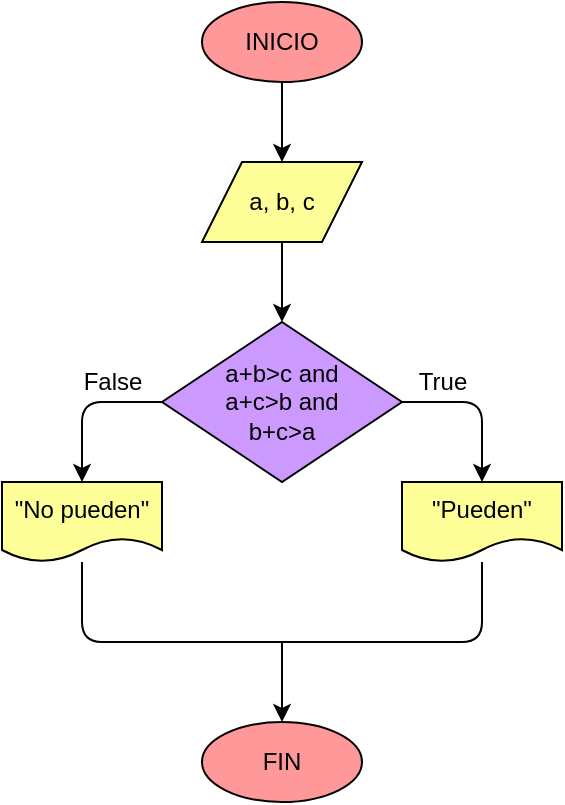 <mxfile>
    <diagram id="SmEmPrXpj5jUtM08VWoD" name="Página-1">
        <mxGraphModel dx="371" dy="295" grid="1" gridSize="10" guides="1" tooltips="1" connect="1" arrows="1" fold="1" page="1" pageScale="1" pageWidth="827" pageHeight="1169" math="0" shadow="0">
            <root>
                <mxCell id="0"/>
                <mxCell id="1" parent="0"/>
                <mxCell id="4" value="" style="edgeStyle=none;html=1;strokeColor=#000000;fontColor=#000000;" parent="1" source="2" target="3" edge="1">
                    <mxGeometry relative="1" as="geometry"/>
                </mxCell>
                <mxCell id="2" value="INICIO" style="ellipse;whiteSpace=wrap;html=1;sketch=0;shadow=0;fillColor=#FF9999;fontColor=#000000;strokeColor=#000000;" parent="1" vertex="1">
                    <mxGeometry x="240" y="80" width="80" height="40" as="geometry"/>
                </mxCell>
                <mxCell id="6" value="" style="edgeStyle=none;html=1;strokeColor=#000000;fontColor=#000000;" parent="1" source="3" target="5" edge="1">
                    <mxGeometry relative="1" as="geometry"/>
                </mxCell>
                <mxCell id="3" value="a, b, c" style="shape=parallelogram;perimeter=parallelogramPerimeter;whiteSpace=wrap;html=1;fixedSize=1;sketch=0;shadow=0;fillColor=#FFFF99;fontColor=#000000;strokeColor=#000000;" parent="1" vertex="1">
                    <mxGeometry x="240" y="160" width="80" height="40" as="geometry"/>
                </mxCell>
                <mxCell id="20" style="edgeStyle=orthogonalEdgeStyle;html=1;exitX=1;exitY=0.5;exitDx=0;exitDy=0;entryX=0.5;entryY=0;entryDx=0;entryDy=0;fontColor=#000000;strokeColor=#000000;" edge="1" parent="1" source="5" target="19">
                    <mxGeometry relative="1" as="geometry"/>
                </mxCell>
                <mxCell id="22" style="edgeStyle=orthogonalEdgeStyle;html=1;exitX=0;exitY=0.5;exitDx=0;exitDy=0;entryX=0.5;entryY=0;entryDx=0;entryDy=0;fontColor=#000000;strokeColor=#000000;" edge="1" parent="1" source="5" target="21">
                    <mxGeometry relative="1" as="geometry"/>
                </mxCell>
                <mxCell id="5" value="a+b&amp;gt;c and&lt;br&gt;a+c&amp;gt;b and&lt;br&gt;b+c&amp;gt;a" style="rhombus;whiteSpace=wrap;html=1;sketch=0;shadow=0;fillColor=#CC99FF;fontColor=#000000;strokeColor=#000000;" parent="1" vertex="1">
                    <mxGeometry x="220" y="240" width="120" height="80" as="geometry"/>
                </mxCell>
                <mxCell id="11" style="edgeStyle=orthogonalEdgeStyle;html=1;elbow=vertical;endArrow=none;endFill=0;strokeColor=#000000;fontColor=#000000;" parent="1" edge="1">
                    <mxGeometry relative="1" as="geometry">
                        <Array as="points">
                            <mxPoint x="180" y="400"/>
                            <mxPoint x="380" y="400"/>
                        </Array>
                        <mxPoint x="180" y="360" as="sourcePoint"/>
                        <mxPoint x="380" y="360" as="targetPoint"/>
                    </mxGeometry>
                </mxCell>
                <mxCell id="13" value="" style="endArrow=classic;html=1;elbow=vertical;strokeColor=#000000;fontColor=#000000;" parent="1" edge="1">
                    <mxGeometry width="50" height="50" relative="1" as="geometry">
                        <mxPoint x="280" y="400" as="sourcePoint"/>
                        <mxPoint x="280" y="440" as="targetPoint"/>
                    </mxGeometry>
                </mxCell>
                <mxCell id="15" value="FIN" style="ellipse;whiteSpace=wrap;html=1;shadow=0;sketch=0;fillColor=#FF9999;fontColor=#000000;strokeColor=#000000;" parent="1" vertex="1">
                    <mxGeometry x="240" y="440" width="80" height="40" as="geometry"/>
                </mxCell>
                <mxCell id="19" value="&quot;Pueden&quot;" style="shape=document;whiteSpace=wrap;html=1;boundedLbl=1;fontColor=#000000;strokeColor=#000000;fillColor=#FFFF99;" vertex="1" parent="1">
                    <mxGeometry x="340" y="320" width="80" height="40" as="geometry"/>
                </mxCell>
                <mxCell id="21" value="&quot;No pueden&quot;" style="shape=document;whiteSpace=wrap;html=1;boundedLbl=1;fontColor=#000000;strokeColor=#000000;fillColor=#FFFF99;" vertex="1" parent="1">
                    <mxGeometry x="140" y="320" width="80" height="40" as="geometry"/>
                </mxCell>
                <mxCell id="23" value="True" style="text;html=1;align=center;verticalAlign=middle;resizable=0;points=[];autosize=1;strokeColor=none;fillColor=none;fontColor=#000000;" vertex="1" parent="1">
                    <mxGeometry x="340" y="260" width="40" height="20" as="geometry"/>
                </mxCell>
                <mxCell id="24" value="False" style="text;html=1;align=center;verticalAlign=middle;resizable=0;points=[];autosize=1;strokeColor=none;fillColor=none;fontColor=#000000;" vertex="1" parent="1">
                    <mxGeometry x="170" y="260" width="50" height="20" as="geometry"/>
                </mxCell>
            </root>
        </mxGraphModel>
    </diagram>
</mxfile>